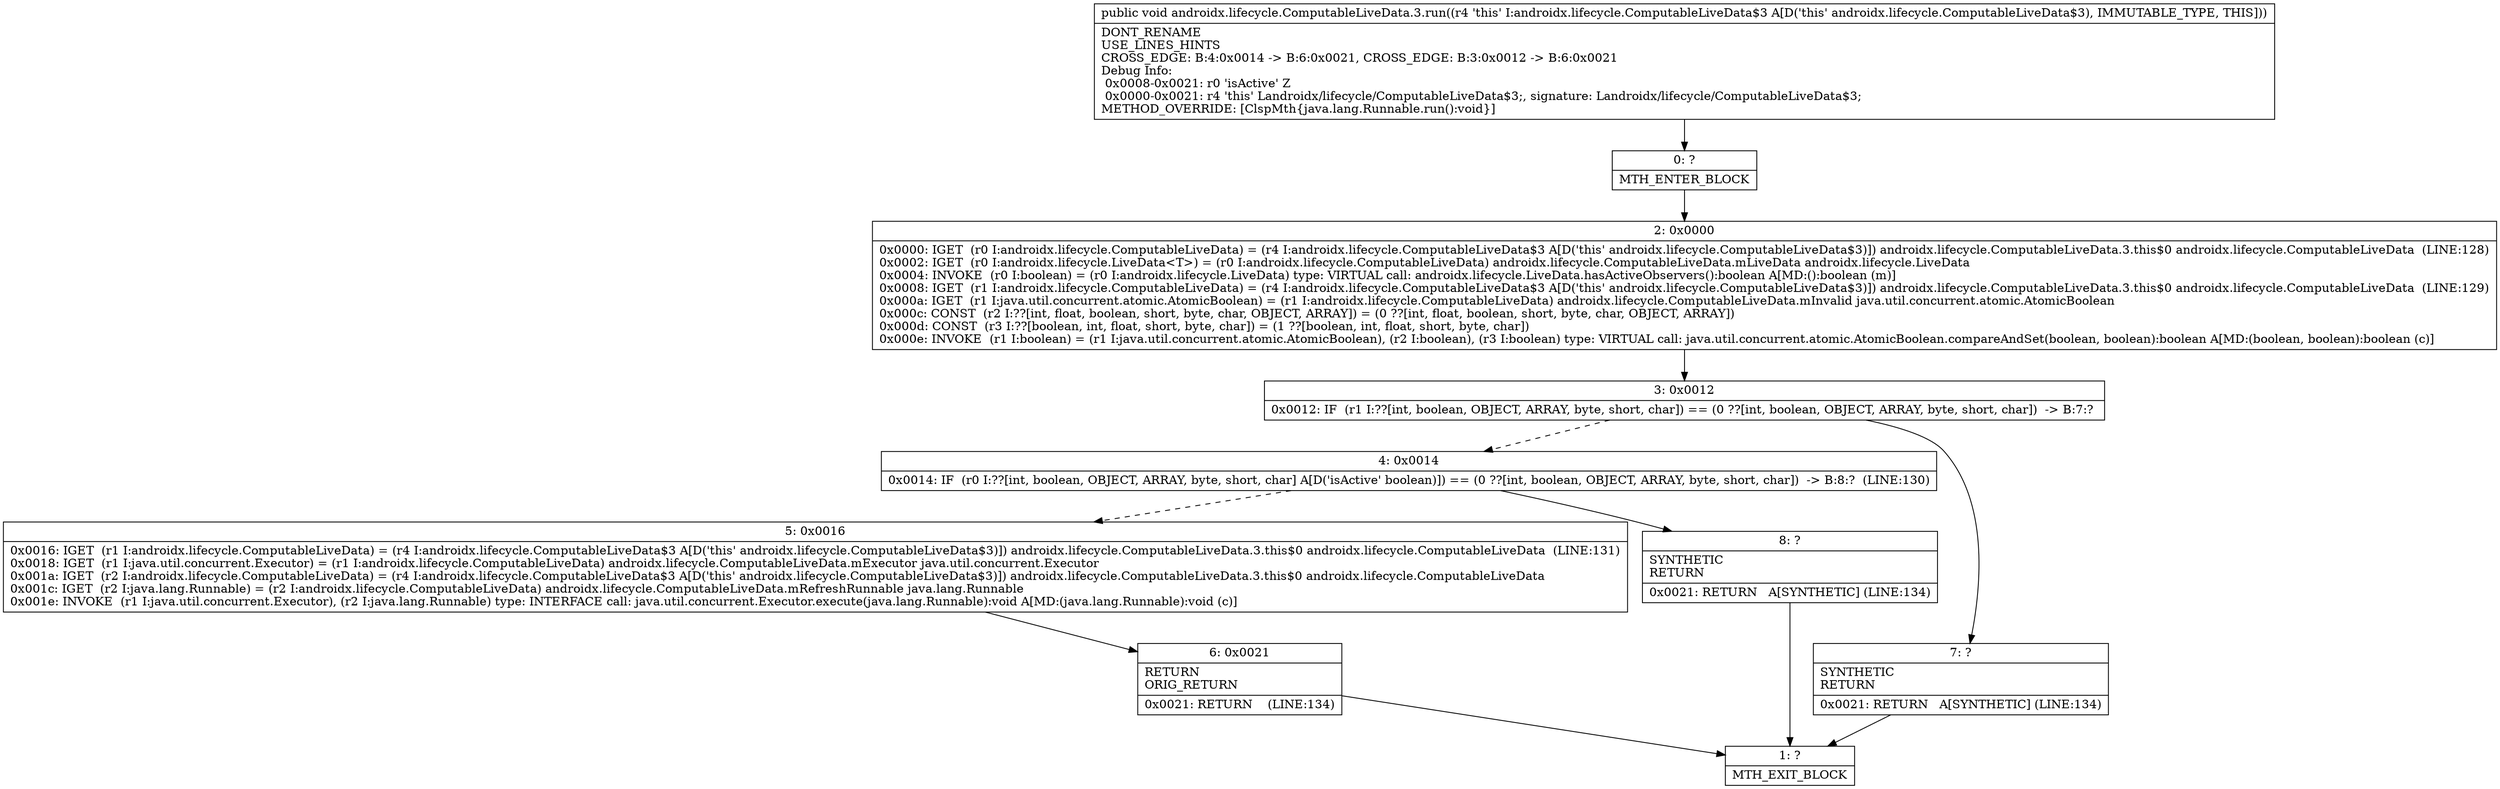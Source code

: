 digraph "CFG forandroidx.lifecycle.ComputableLiveData.3.run()V" {
Node_0 [shape=record,label="{0\:\ ?|MTH_ENTER_BLOCK\l}"];
Node_2 [shape=record,label="{2\:\ 0x0000|0x0000: IGET  (r0 I:androidx.lifecycle.ComputableLiveData) = (r4 I:androidx.lifecycle.ComputableLiveData$3 A[D('this' androidx.lifecycle.ComputableLiveData$3)]) androidx.lifecycle.ComputableLiveData.3.this$0 androidx.lifecycle.ComputableLiveData  (LINE:128)\l0x0002: IGET  (r0 I:androidx.lifecycle.LiveData\<T\>) = (r0 I:androidx.lifecycle.ComputableLiveData) androidx.lifecycle.ComputableLiveData.mLiveData androidx.lifecycle.LiveData \l0x0004: INVOKE  (r0 I:boolean) = (r0 I:androidx.lifecycle.LiveData) type: VIRTUAL call: androidx.lifecycle.LiveData.hasActiveObservers():boolean A[MD:():boolean (m)]\l0x0008: IGET  (r1 I:androidx.lifecycle.ComputableLiveData) = (r4 I:androidx.lifecycle.ComputableLiveData$3 A[D('this' androidx.lifecycle.ComputableLiveData$3)]) androidx.lifecycle.ComputableLiveData.3.this$0 androidx.lifecycle.ComputableLiveData  (LINE:129)\l0x000a: IGET  (r1 I:java.util.concurrent.atomic.AtomicBoolean) = (r1 I:androidx.lifecycle.ComputableLiveData) androidx.lifecycle.ComputableLiveData.mInvalid java.util.concurrent.atomic.AtomicBoolean \l0x000c: CONST  (r2 I:??[int, float, boolean, short, byte, char, OBJECT, ARRAY]) = (0 ??[int, float, boolean, short, byte, char, OBJECT, ARRAY]) \l0x000d: CONST  (r3 I:??[boolean, int, float, short, byte, char]) = (1 ??[boolean, int, float, short, byte, char]) \l0x000e: INVOKE  (r1 I:boolean) = (r1 I:java.util.concurrent.atomic.AtomicBoolean), (r2 I:boolean), (r3 I:boolean) type: VIRTUAL call: java.util.concurrent.atomic.AtomicBoolean.compareAndSet(boolean, boolean):boolean A[MD:(boolean, boolean):boolean (c)]\l}"];
Node_3 [shape=record,label="{3\:\ 0x0012|0x0012: IF  (r1 I:??[int, boolean, OBJECT, ARRAY, byte, short, char]) == (0 ??[int, boolean, OBJECT, ARRAY, byte, short, char])  \-\> B:7:? \l}"];
Node_4 [shape=record,label="{4\:\ 0x0014|0x0014: IF  (r0 I:??[int, boolean, OBJECT, ARRAY, byte, short, char] A[D('isActive' boolean)]) == (0 ??[int, boolean, OBJECT, ARRAY, byte, short, char])  \-\> B:8:?  (LINE:130)\l}"];
Node_5 [shape=record,label="{5\:\ 0x0016|0x0016: IGET  (r1 I:androidx.lifecycle.ComputableLiveData) = (r4 I:androidx.lifecycle.ComputableLiveData$3 A[D('this' androidx.lifecycle.ComputableLiveData$3)]) androidx.lifecycle.ComputableLiveData.3.this$0 androidx.lifecycle.ComputableLiveData  (LINE:131)\l0x0018: IGET  (r1 I:java.util.concurrent.Executor) = (r1 I:androidx.lifecycle.ComputableLiveData) androidx.lifecycle.ComputableLiveData.mExecutor java.util.concurrent.Executor \l0x001a: IGET  (r2 I:androidx.lifecycle.ComputableLiveData) = (r4 I:androidx.lifecycle.ComputableLiveData$3 A[D('this' androidx.lifecycle.ComputableLiveData$3)]) androidx.lifecycle.ComputableLiveData.3.this$0 androidx.lifecycle.ComputableLiveData \l0x001c: IGET  (r2 I:java.lang.Runnable) = (r2 I:androidx.lifecycle.ComputableLiveData) androidx.lifecycle.ComputableLiveData.mRefreshRunnable java.lang.Runnable \l0x001e: INVOKE  (r1 I:java.util.concurrent.Executor), (r2 I:java.lang.Runnable) type: INTERFACE call: java.util.concurrent.Executor.execute(java.lang.Runnable):void A[MD:(java.lang.Runnable):void (c)]\l}"];
Node_6 [shape=record,label="{6\:\ 0x0021|RETURN\lORIG_RETURN\l|0x0021: RETURN    (LINE:134)\l}"];
Node_1 [shape=record,label="{1\:\ ?|MTH_EXIT_BLOCK\l}"];
Node_8 [shape=record,label="{8\:\ ?|SYNTHETIC\lRETURN\l|0x0021: RETURN   A[SYNTHETIC] (LINE:134)\l}"];
Node_7 [shape=record,label="{7\:\ ?|SYNTHETIC\lRETURN\l|0x0021: RETURN   A[SYNTHETIC] (LINE:134)\l}"];
MethodNode[shape=record,label="{public void androidx.lifecycle.ComputableLiveData.3.run((r4 'this' I:androidx.lifecycle.ComputableLiveData$3 A[D('this' androidx.lifecycle.ComputableLiveData$3), IMMUTABLE_TYPE, THIS]))  | DONT_RENAME\lUSE_LINES_HINTS\lCROSS_EDGE: B:4:0x0014 \-\> B:6:0x0021, CROSS_EDGE: B:3:0x0012 \-\> B:6:0x0021\lDebug Info:\l  0x0008\-0x0021: r0 'isActive' Z\l  0x0000\-0x0021: r4 'this' Landroidx\/lifecycle\/ComputableLiveData$3;, signature: Landroidx\/lifecycle\/ComputableLiveData$3;\lMETHOD_OVERRIDE: [ClspMth\{java.lang.Runnable.run():void\}]\l}"];
MethodNode -> Node_0;Node_0 -> Node_2;
Node_2 -> Node_3;
Node_3 -> Node_4[style=dashed];
Node_3 -> Node_7;
Node_4 -> Node_5[style=dashed];
Node_4 -> Node_8;
Node_5 -> Node_6;
Node_6 -> Node_1;
Node_8 -> Node_1;
Node_7 -> Node_1;
}

